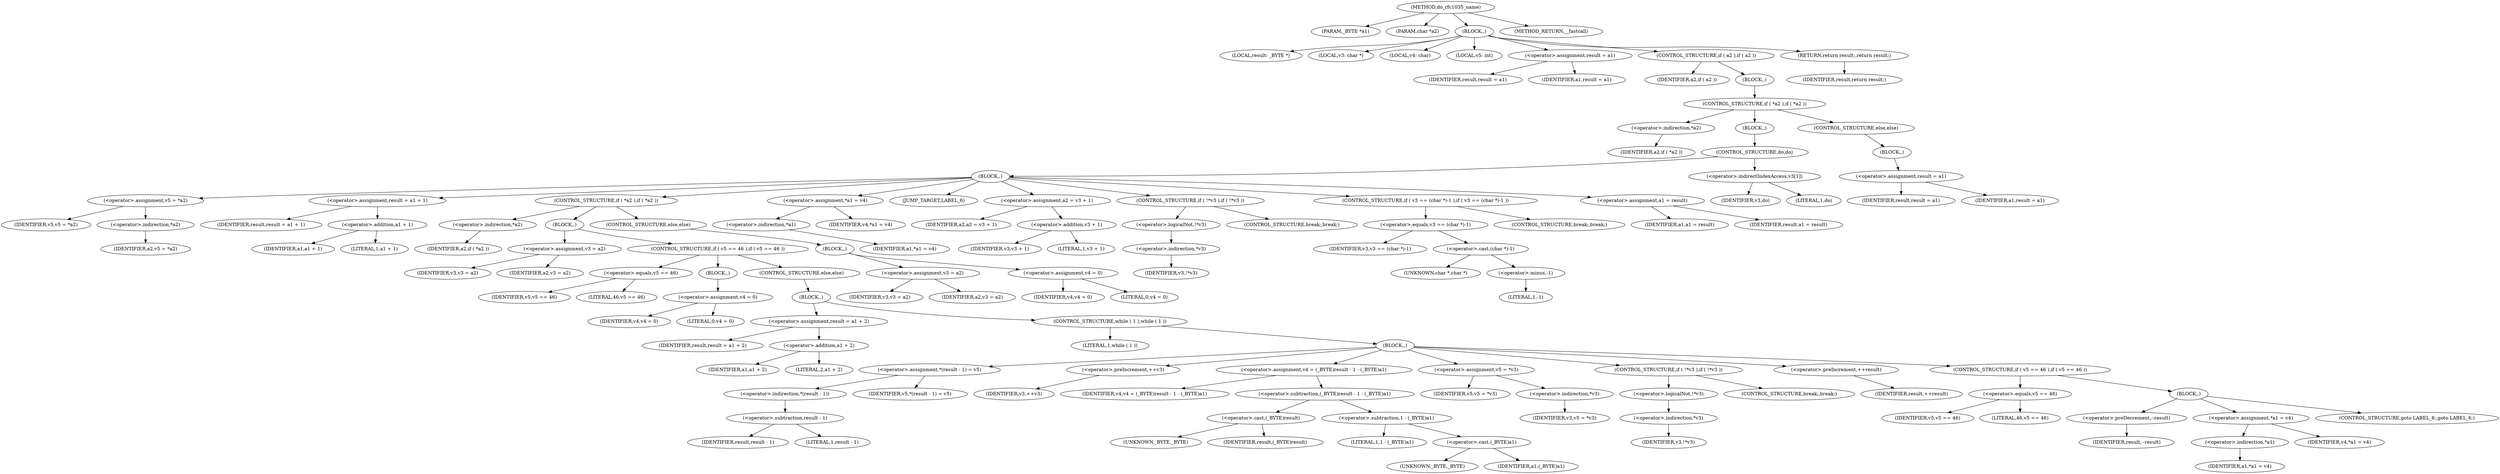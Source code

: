 digraph do_rfc1035_name {  
"1000105" [label = "(METHOD,do_rfc1035_name)" ]
"1000106" [label = "(PARAM,_BYTE *a1)" ]
"1000107" [label = "(PARAM,char *a2)" ]
"1000108" [label = "(BLOCK,,)" ]
"1000109" [label = "(LOCAL,result: _BYTE *)" ]
"1000110" [label = "(LOCAL,v3: char *)" ]
"1000111" [label = "(LOCAL,v4: char)" ]
"1000112" [label = "(LOCAL,v5: int)" ]
"1000113" [label = "(<operator>.assignment,result = a1)" ]
"1000114" [label = "(IDENTIFIER,result,result = a1)" ]
"1000115" [label = "(IDENTIFIER,a1,result = a1)" ]
"1000116" [label = "(CONTROL_STRUCTURE,if ( a2 ),if ( a2 ))" ]
"1000117" [label = "(IDENTIFIER,a2,if ( a2 ))" ]
"1000118" [label = "(BLOCK,,)" ]
"1000119" [label = "(CONTROL_STRUCTURE,if ( *a2 ),if ( *a2 ))" ]
"1000120" [label = "(<operator>.indirection,*a2)" ]
"1000121" [label = "(IDENTIFIER,a2,if ( *a2 ))" ]
"1000122" [label = "(BLOCK,,)" ]
"1000123" [label = "(CONTROL_STRUCTURE,do,do)" ]
"1000124" [label = "(BLOCK,,)" ]
"1000125" [label = "(<operator>.assignment,v5 = *a2)" ]
"1000126" [label = "(IDENTIFIER,v5,v5 = *a2)" ]
"1000127" [label = "(<operator>.indirection,*a2)" ]
"1000128" [label = "(IDENTIFIER,a2,v5 = *a2)" ]
"1000129" [label = "(<operator>.assignment,result = a1 + 1)" ]
"1000130" [label = "(IDENTIFIER,result,result = a1 + 1)" ]
"1000131" [label = "(<operator>.addition,a1 + 1)" ]
"1000132" [label = "(IDENTIFIER,a1,a1 + 1)" ]
"1000133" [label = "(LITERAL,1,a1 + 1)" ]
"1000134" [label = "(CONTROL_STRUCTURE,if ( *a2 ),if ( *a2 ))" ]
"1000135" [label = "(<operator>.indirection,*a2)" ]
"1000136" [label = "(IDENTIFIER,a2,if ( *a2 ))" ]
"1000137" [label = "(BLOCK,,)" ]
"1000138" [label = "(<operator>.assignment,v3 = a2)" ]
"1000139" [label = "(IDENTIFIER,v3,v3 = a2)" ]
"1000140" [label = "(IDENTIFIER,a2,v3 = a2)" ]
"1000141" [label = "(CONTROL_STRUCTURE,if ( v5 == 46 ),if ( v5 == 46 ))" ]
"1000142" [label = "(<operator>.equals,v5 == 46)" ]
"1000143" [label = "(IDENTIFIER,v5,v5 == 46)" ]
"1000144" [label = "(LITERAL,46,v5 == 46)" ]
"1000145" [label = "(BLOCK,,)" ]
"1000146" [label = "(<operator>.assignment,v4 = 0)" ]
"1000147" [label = "(IDENTIFIER,v4,v4 = 0)" ]
"1000148" [label = "(LITERAL,0,v4 = 0)" ]
"1000149" [label = "(CONTROL_STRUCTURE,else,else)" ]
"1000150" [label = "(BLOCK,,)" ]
"1000151" [label = "(<operator>.assignment,result = a1 + 2)" ]
"1000152" [label = "(IDENTIFIER,result,result = a1 + 2)" ]
"1000153" [label = "(<operator>.addition,a1 + 2)" ]
"1000154" [label = "(IDENTIFIER,a1,a1 + 2)" ]
"1000155" [label = "(LITERAL,2,a1 + 2)" ]
"1000156" [label = "(CONTROL_STRUCTURE,while ( 1 ),while ( 1 ))" ]
"1000157" [label = "(LITERAL,1,while ( 1 ))" ]
"1000158" [label = "(BLOCK,,)" ]
"1000159" [label = "(<operator>.assignment,*(result - 1) = v5)" ]
"1000160" [label = "(<operator>.indirection,*(result - 1))" ]
"1000161" [label = "(<operator>.subtraction,result - 1)" ]
"1000162" [label = "(IDENTIFIER,result,result - 1)" ]
"1000163" [label = "(LITERAL,1,result - 1)" ]
"1000164" [label = "(IDENTIFIER,v5,*(result - 1) = v5)" ]
"1000165" [label = "(<operator>.preIncrement,++v3)" ]
"1000166" [label = "(IDENTIFIER,v3,++v3)" ]
"1000167" [label = "(<operator>.assignment,v4 = (_BYTE)result - 1 - (_BYTE)a1)" ]
"1000168" [label = "(IDENTIFIER,v4,v4 = (_BYTE)result - 1 - (_BYTE)a1)" ]
"1000169" [label = "(<operator>.subtraction,(_BYTE)result - 1 - (_BYTE)a1)" ]
"1000170" [label = "(<operator>.cast,(_BYTE)result)" ]
"1000171" [label = "(UNKNOWN,_BYTE,_BYTE)" ]
"1000172" [label = "(IDENTIFIER,result,(_BYTE)result)" ]
"1000173" [label = "(<operator>.subtraction,1 - (_BYTE)a1)" ]
"1000174" [label = "(LITERAL,1,1 - (_BYTE)a1)" ]
"1000175" [label = "(<operator>.cast,(_BYTE)a1)" ]
"1000176" [label = "(UNKNOWN,_BYTE,_BYTE)" ]
"1000177" [label = "(IDENTIFIER,a1,(_BYTE)a1)" ]
"1000178" [label = "(<operator>.assignment,v5 = *v3)" ]
"1000179" [label = "(IDENTIFIER,v5,v5 = *v3)" ]
"1000180" [label = "(<operator>.indirection,*v3)" ]
"1000181" [label = "(IDENTIFIER,v3,v5 = *v3)" ]
"1000182" [label = "(CONTROL_STRUCTURE,if ( !*v3 ),if ( !*v3 ))" ]
"1000183" [label = "(<operator>.logicalNot,!*v3)" ]
"1000184" [label = "(<operator>.indirection,*v3)" ]
"1000185" [label = "(IDENTIFIER,v3,!*v3)" ]
"1000186" [label = "(CONTROL_STRUCTURE,break;,break;)" ]
"1000187" [label = "(<operator>.preIncrement,++result)" ]
"1000188" [label = "(IDENTIFIER,result,++result)" ]
"1000189" [label = "(CONTROL_STRUCTURE,if ( v5 == 46 ),if ( v5 == 46 ))" ]
"1000190" [label = "(<operator>.equals,v5 == 46)" ]
"1000191" [label = "(IDENTIFIER,v5,v5 == 46)" ]
"1000192" [label = "(LITERAL,46,v5 == 46)" ]
"1000193" [label = "(BLOCK,,)" ]
"1000194" [label = "(<operator>.preDecrement,--result)" ]
"1000195" [label = "(IDENTIFIER,result,--result)" ]
"1000196" [label = "(<operator>.assignment,*a1 = v4)" ]
"1000197" [label = "(<operator>.indirection,*a1)" ]
"1000198" [label = "(IDENTIFIER,a1,*a1 = v4)" ]
"1000199" [label = "(IDENTIFIER,v4,*a1 = v4)" ]
"1000200" [label = "(CONTROL_STRUCTURE,goto LABEL_6;,goto LABEL_6;)" ]
"1000201" [label = "(CONTROL_STRUCTURE,else,else)" ]
"1000202" [label = "(BLOCK,,)" ]
"1000203" [label = "(<operator>.assignment,v3 = a2)" ]
"1000204" [label = "(IDENTIFIER,v3,v3 = a2)" ]
"1000205" [label = "(IDENTIFIER,a2,v3 = a2)" ]
"1000206" [label = "(<operator>.assignment,v4 = 0)" ]
"1000207" [label = "(IDENTIFIER,v4,v4 = 0)" ]
"1000208" [label = "(LITERAL,0,v4 = 0)" ]
"1000209" [label = "(<operator>.assignment,*a1 = v4)" ]
"1000210" [label = "(<operator>.indirection,*a1)" ]
"1000211" [label = "(IDENTIFIER,a1,*a1 = v4)" ]
"1000212" [label = "(IDENTIFIER,v4,*a1 = v4)" ]
"1000213" [label = "(JUMP_TARGET,LABEL_6)" ]
"1000214" [label = "(<operator>.assignment,a2 = v3 + 1)" ]
"1000215" [label = "(IDENTIFIER,a2,a2 = v3 + 1)" ]
"1000216" [label = "(<operator>.addition,v3 + 1)" ]
"1000217" [label = "(IDENTIFIER,v3,v3 + 1)" ]
"1000218" [label = "(LITERAL,1,v3 + 1)" ]
"1000219" [label = "(CONTROL_STRUCTURE,if ( !*v3 ),if ( !*v3 ))" ]
"1000220" [label = "(<operator>.logicalNot,!*v3)" ]
"1000221" [label = "(<operator>.indirection,*v3)" ]
"1000222" [label = "(IDENTIFIER,v3,!*v3)" ]
"1000223" [label = "(CONTROL_STRUCTURE,break;,break;)" ]
"1000224" [label = "(CONTROL_STRUCTURE,if ( v3 == (char *)-1 ),if ( v3 == (char *)-1 ))" ]
"1000225" [label = "(<operator>.equals,v3 == (char *)-1)" ]
"1000226" [label = "(IDENTIFIER,v3,v3 == (char *)-1)" ]
"1000227" [label = "(<operator>.cast,(char *)-1)" ]
"1000228" [label = "(UNKNOWN,char *,char *)" ]
"1000229" [label = "(<operator>.minus,-1)" ]
"1000230" [label = "(LITERAL,1,-1)" ]
"1000231" [label = "(CONTROL_STRUCTURE,break;,break;)" ]
"1000232" [label = "(<operator>.assignment,a1 = result)" ]
"1000233" [label = "(IDENTIFIER,a1,a1 = result)" ]
"1000234" [label = "(IDENTIFIER,result,a1 = result)" ]
"1000235" [label = "(<operator>.indirectIndexAccess,v3[1])" ]
"1000236" [label = "(IDENTIFIER,v3,do)" ]
"1000237" [label = "(LITERAL,1,do)" ]
"1000238" [label = "(CONTROL_STRUCTURE,else,else)" ]
"1000239" [label = "(BLOCK,,)" ]
"1000240" [label = "(<operator>.assignment,result = a1)" ]
"1000241" [label = "(IDENTIFIER,result,result = a1)" ]
"1000242" [label = "(IDENTIFIER,a1,result = a1)" ]
"1000243" [label = "(RETURN,return result;,return result;)" ]
"1000244" [label = "(IDENTIFIER,result,return result;)" ]
"1000245" [label = "(METHOD_RETURN,__fastcall)" ]
  "1000105" -> "1000106" 
  "1000105" -> "1000107" 
  "1000105" -> "1000108" 
  "1000105" -> "1000245" 
  "1000108" -> "1000109" 
  "1000108" -> "1000110" 
  "1000108" -> "1000111" 
  "1000108" -> "1000112" 
  "1000108" -> "1000113" 
  "1000108" -> "1000116" 
  "1000108" -> "1000243" 
  "1000113" -> "1000114" 
  "1000113" -> "1000115" 
  "1000116" -> "1000117" 
  "1000116" -> "1000118" 
  "1000118" -> "1000119" 
  "1000119" -> "1000120" 
  "1000119" -> "1000122" 
  "1000119" -> "1000238" 
  "1000120" -> "1000121" 
  "1000122" -> "1000123" 
  "1000123" -> "1000124" 
  "1000123" -> "1000235" 
  "1000124" -> "1000125" 
  "1000124" -> "1000129" 
  "1000124" -> "1000134" 
  "1000124" -> "1000209" 
  "1000124" -> "1000213" 
  "1000124" -> "1000214" 
  "1000124" -> "1000219" 
  "1000124" -> "1000224" 
  "1000124" -> "1000232" 
  "1000125" -> "1000126" 
  "1000125" -> "1000127" 
  "1000127" -> "1000128" 
  "1000129" -> "1000130" 
  "1000129" -> "1000131" 
  "1000131" -> "1000132" 
  "1000131" -> "1000133" 
  "1000134" -> "1000135" 
  "1000134" -> "1000137" 
  "1000134" -> "1000201" 
  "1000135" -> "1000136" 
  "1000137" -> "1000138" 
  "1000137" -> "1000141" 
  "1000138" -> "1000139" 
  "1000138" -> "1000140" 
  "1000141" -> "1000142" 
  "1000141" -> "1000145" 
  "1000141" -> "1000149" 
  "1000142" -> "1000143" 
  "1000142" -> "1000144" 
  "1000145" -> "1000146" 
  "1000146" -> "1000147" 
  "1000146" -> "1000148" 
  "1000149" -> "1000150" 
  "1000150" -> "1000151" 
  "1000150" -> "1000156" 
  "1000151" -> "1000152" 
  "1000151" -> "1000153" 
  "1000153" -> "1000154" 
  "1000153" -> "1000155" 
  "1000156" -> "1000157" 
  "1000156" -> "1000158" 
  "1000158" -> "1000159" 
  "1000158" -> "1000165" 
  "1000158" -> "1000167" 
  "1000158" -> "1000178" 
  "1000158" -> "1000182" 
  "1000158" -> "1000187" 
  "1000158" -> "1000189" 
  "1000159" -> "1000160" 
  "1000159" -> "1000164" 
  "1000160" -> "1000161" 
  "1000161" -> "1000162" 
  "1000161" -> "1000163" 
  "1000165" -> "1000166" 
  "1000167" -> "1000168" 
  "1000167" -> "1000169" 
  "1000169" -> "1000170" 
  "1000169" -> "1000173" 
  "1000170" -> "1000171" 
  "1000170" -> "1000172" 
  "1000173" -> "1000174" 
  "1000173" -> "1000175" 
  "1000175" -> "1000176" 
  "1000175" -> "1000177" 
  "1000178" -> "1000179" 
  "1000178" -> "1000180" 
  "1000180" -> "1000181" 
  "1000182" -> "1000183" 
  "1000182" -> "1000186" 
  "1000183" -> "1000184" 
  "1000184" -> "1000185" 
  "1000187" -> "1000188" 
  "1000189" -> "1000190" 
  "1000189" -> "1000193" 
  "1000190" -> "1000191" 
  "1000190" -> "1000192" 
  "1000193" -> "1000194" 
  "1000193" -> "1000196" 
  "1000193" -> "1000200" 
  "1000194" -> "1000195" 
  "1000196" -> "1000197" 
  "1000196" -> "1000199" 
  "1000197" -> "1000198" 
  "1000201" -> "1000202" 
  "1000202" -> "1000203" 
  "1000202" -> "1000206" 
  "1000203" -> "1000204" 
  "1000203" -> "1000205" 
  "1000206" -> "1000207" 
  "1000206" -> "1000208" 
  "1000209" -> "1000210" 
  "1000209" -> "1000212" 
  "1000210" -> "1000211" 
  "1000214" -> "1000215" 
  "1000214" -> "1000216" 
  "1000216" -> "1000217" 
  "1000216" -> "1000218" 
  "1000219" -> "1000220" 
  "1000219" -> "1000223" 
  "1000220" -> "1000221" 
  "1000221" -> "1000222" 
  "1000224" -> "1000225" 
  "1000224" -> "1000231" 
  "1000225" -> "1000226" 
  "1000225" -> "1000227" 
  "1000227" -> "1000228" 
  "1000227" -> "1000229" 
  "1000229" -> "1000230" 
  "1000232" -> "1000233" 
  "1000232" -> "1000234" 
  "1000235" -> "1000236" 
  "1000235" -> "1000237" 
  "1000238" -> "1000239" 
  "1000239" -> "1000240" 
  "1000240" -> "1000241" 
  "1000240" -> "1000242" 
  "1000243" -> "1000244" 
}
